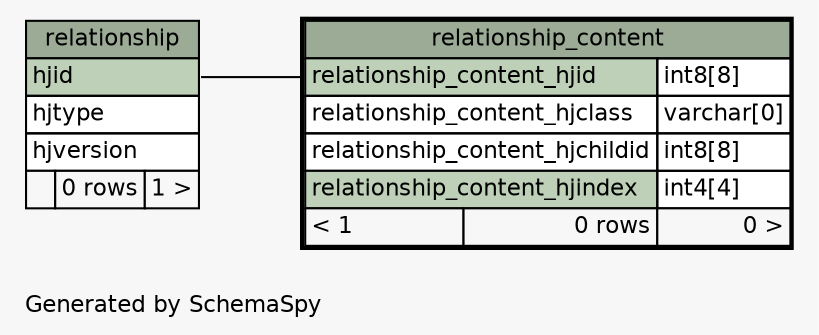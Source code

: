 // dot 2.22.2 on Windows Vista 6.0
// SchemaSpy rev 536
digraph "oneDegreeRelationshipsDiagram" {
  graph [
    rankdir="RL"
    bgcolor="#f7f7f7"
    label="\nGenerated by SchemaSpy"
    labeljust="l"
    nodesep="0.18"
    ranksep="0.46"
    fontname="Helvetica"
    fontsize="11"
  ];
  node [
    fontname="Helvetica"
    fontsize="11"
    shape="plaintext"
  ];
  edge [
    arrowsize="0.8"
  ];
  "relationship_content":"relationship_content_hjid":w -> "relationship":"hjid":e [arrowhead=none arrowtail=crowodot];
  "relationship" [
    label=<
    <TABLE BORDER="0" CELLBORDER="1" CELLSPACING="0" BGCOLOR="#ffffff">
      <TR><TD COLSPAN="3" BGCOLOR="#9bab96" ALIGN="CENTER">relationship</TD></TR>
      <TR><TD PORT="hjid" COLSPAN="3" BGCOLOR="#bed1b8" ALIGN="LEFT">hjid</TD></TR>
      <TR><TD PORT="hjtype" COLSPAN="3" ALIGN="LEFT">hjtype</TD></TR>
      <TR><TD PORT="hjversion" COLSPAN="3" ALIGN="LEFT">hjversion</TD></TR>
      <TR><TD ALIGN="LEFT" BGCOLOR="#f7f7f7">  </TD><TD ALIGN="RIGHT" BGCOLOR="#f7f7f7">0 rows</TD><TD ALIGN="RIGHT" BGCOLOR="#f7f7f7">1 &gt;</TD></TR>
    </TABLE>>
    URL="relationship.html"
    tooltip="relationship"
  ];
  "relationship_content" [
    label=<
    <TABLE BORDER="2" CELLBORDER="1" CELLSPACING="0" BGCOLOR="#ffffff">
      <TR><TD COLSPAN="3" BGCOLOR="#9bab96" ALIGN="CENTER">relationship_content</TD></TR>
      <TR><TD PORT="relationship_content_hjid" COLSPAN="2" BGCOLOR="#bed1b8" ALIGN="LEFT">relationship_content_hjid</TD><TD PORT="relationship_content_hjid.type" ALIGN="LEFT">int8[8]</TD></TR>
      <TR><TD PORT="relationship_content_hjclass" COLSPAN="2" ALIGN="LEFT">relationship_content_hjclass</TD><TD PORT="relationship_content_hjclass.type" ALIGN="LEFT">varchar[0]</TD></TR>
      <TR><TD PORT="relationship_content_hjchildid" COLSPAN="2" ALIGN="LEFT">relationship_content_hjchildid</TD><TD PORT="relationship_content_hjchildid.type" ALIGN="LEFT">int8[8]</TD></TR>
      <TR><TD PORT="relationship_content_hjindex" COLSPAN="2" BGCOLOR="#bed1b8" ALIGN="LEFT">relationship_content_hjindex</TD><TD PORT="relationship_content_hjindex.type" ALIGN="LEFT">int4[4]</TD></TR>
      <TR><TD ALIGN="LEFT" BGCOLOR="#f7f7f7">&lt; 1</TD><TD ALIGN="RIGHT" BGCOLOR="#f7f7f7">0 rows</TD><TD ALIGN="RIGHT" BGCOLOR="#f7f7f7">0 &gt;</TD></TR>
    </TABLE>>
    URL="relationship_content.html"
    tooltip="relationship_content"
  ];
}
